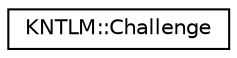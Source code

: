 digraph "Graphical Class Hierarchy"
{
  edge [fontname="Helvetica",fontsize="10",labelfontname="Helvetica",labelfontsize="10"];
  node [fontname="Helvetica",fontsize="10",shape=record];
  rankdir="LR";
  Node0 [label="KNTLM::Challenge",height=0.2,width=0.4,color="black", fillcolor="white", style="filled",URL="$structKNTLM_1_1Challenge.html",tooltip="The NTLM Type 2 structure. "];
}
